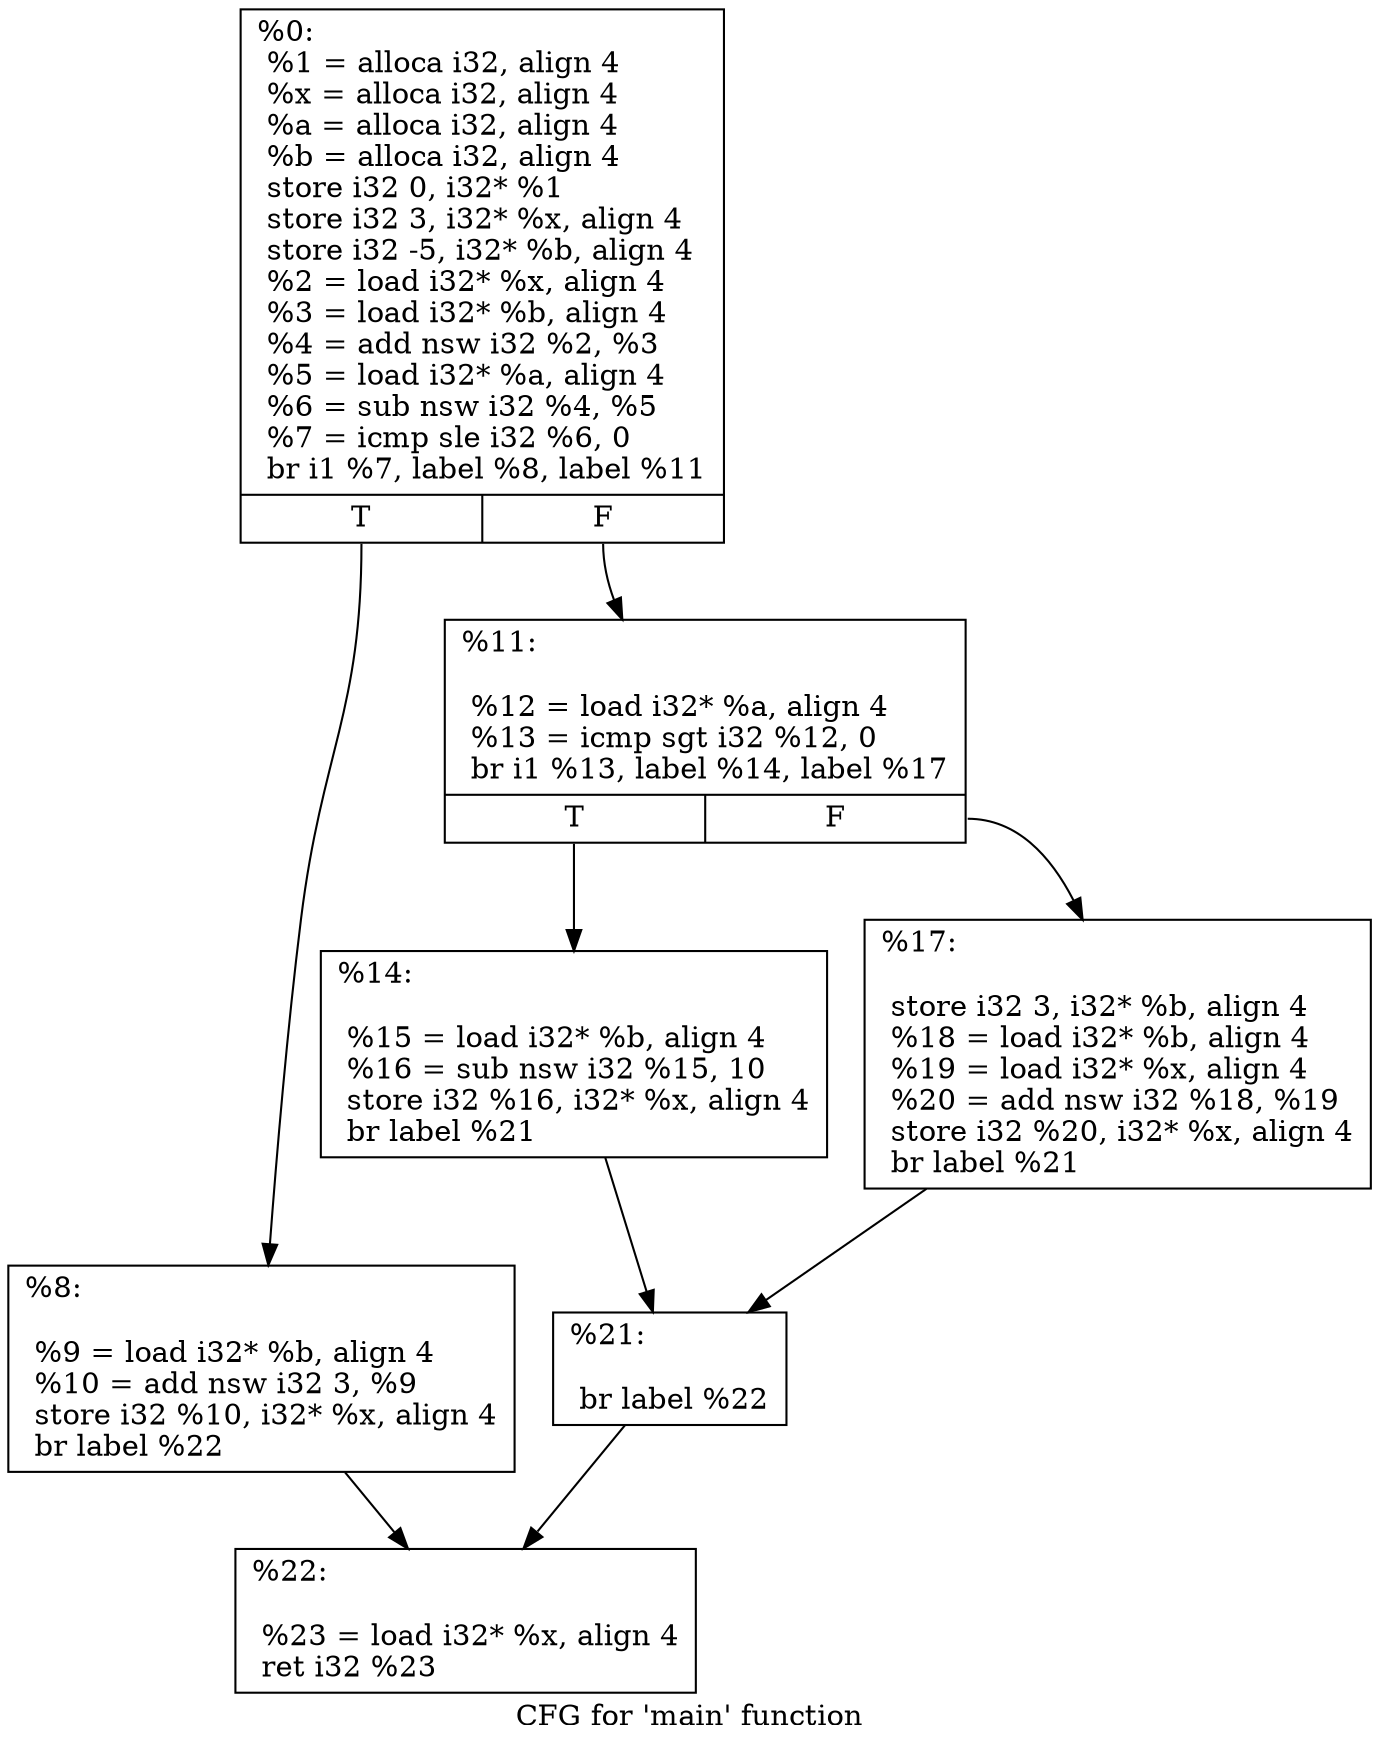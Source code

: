 digraph "CFG for 'main' function" {
	label="CFG for 'main' function";

	Node0x55cb5ab958b0 [shape=record,label="{%0:\l  %1 = alloca i32, align 4\l  %x = alloca i32, align 4\l  %a = alloca i32, align 4\l  %b = alloca i32, align 4\l  store i32 0, i32* %1\l  store i32 3, i32* %x, align 4\l  store i32 -5, i32* %b, align 4\l  %2 = load i32* %x, align 4\l  %3 = load i32* %b, align 4\l  %4 = add nsw i32 %2, %3\l  %5 = load i32* %a, align 4\l  %6 = sub nsw i32 %4, %5\l  %7 = icmp sle i32 %6, 0\l  br i1 %7, label %8, label %11\l|{<s0>T|<s1>F}}"];
	Node0x55cb5ab958b0:s0 -> Node0x55cb5ab8d820;
	Node0x55cb5ab958b0:s1 -> Node0x55cb5ab8e380;
	Node0x55cb5ab8d820 [shape=record,label="{%8:\l\l  %9 = load i32* %b, align 4\l  %10 = add nsw i32 3, %9\l  store i32 %10, i32* %x, align 4\l  br label %22\l}"];
	Node0x55cb5ab8d820 -> Node0x55cb5ab8eaa0;
	Node0x55cb5ab8e380 [shape=record,label="{%11:\l\l  %12 = load i32* %a, align 4\l  %13 = icmp sgt i32 %12, 0\l  br i1 %13, label %14, label %17\l|{<s0>T|<s1>F}}"];
	Node0x55cb5ab8e380:s0 -> Node0x55cb5ab8e090;
	Node0x55cb5ab8e380:s1 -> Node0x55cb5ab8e0f0;
	Node0x55cb5ab8e090 [shape=record,label="{%14:\l\l  %15 = load i32* %b, align 4\l  %16 = sub nsw i32 %15, 10\l  store i32 %16, i32* %x, align 4\l  br label %21\l}"];
	Node0x55cb5ab8e090 -> Node0x55cb5ab95750;
	Node0x55cb5ab8e0f0 [shape=record,label="{%17:\l\l  store i32 3, i32* %b, align 4\l  %18 = load i32* %b, align 4\l  %19 = load i32* %x, align 4\l  %20 = add nsw i32 %18, %19\l  store i32 %20, i32* %x, align 4\l  br label %21\l}"];
	Node0x55cb5ab8e0f0 -> Node0x55cb5ab95750;
	Node0x55cb5ab95750 [shape=record,label="{%21:\l\l  br label %22\l}"];
	Node0x55cb5ab95750 -> Node0x55cb5ab8eaa0;
	Node0x55cb5ab8eaa0 [shape=record,label="{%22:\l\l  %23 = load i32* %x, align 4\l  ret i32 %23\l}"];
}
